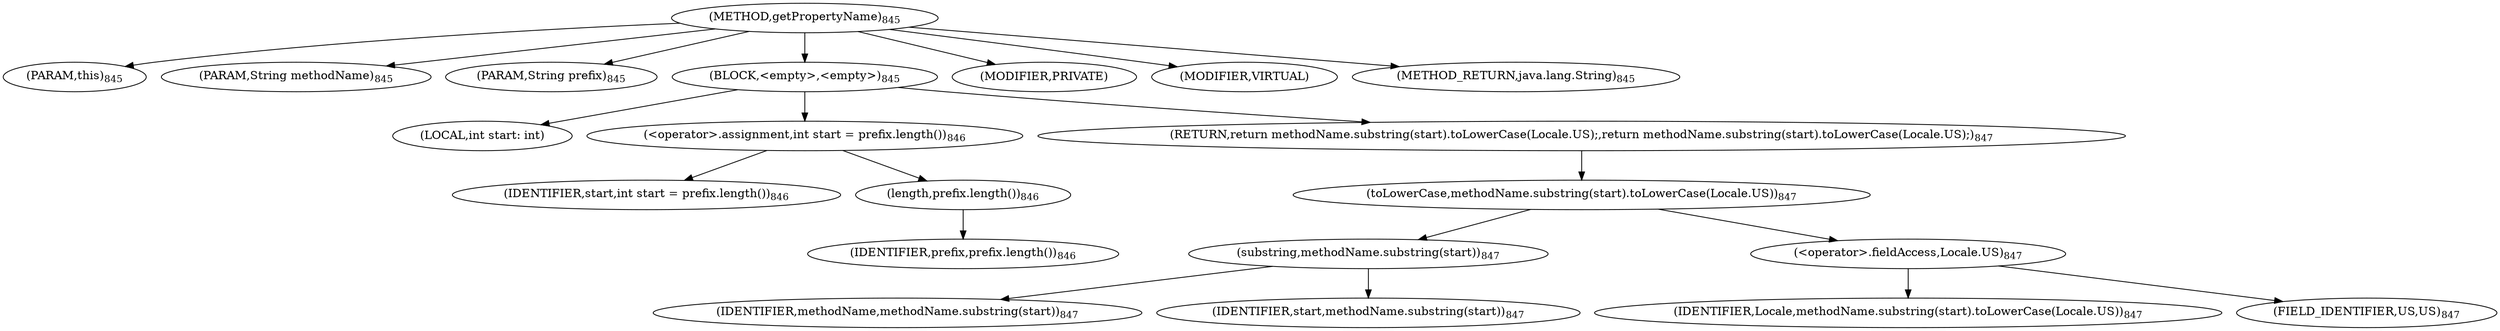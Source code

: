 digraph "getPropertyName" {  
"1374" [label = <(METHOD,getPropertyName)<SUB>845</SUB>> ]
"1375" [label = <(PARAM,this)<SUB>845</SUB>> ]
"1376" [label = <(PARAM,String methodName)<SUB>845</SUB>> ]
"1377" [label = <(PARAM,String prefix)<SUB>845</SUB>> ]
"1378" [label = <(BLOCK,&lt;empty&gt;,&lt;empty&gt;)<SUB>845</SUB>> ]
"1379" [label = <(LOCAL,int start: int)> ]
"1380" [label = <(&lt;operator&gt;.assignment,int start = prefix.length())<SUB>846</SUB>> ]
"1381" [label = <(IDENTIFIER,start,int start = prefix.length())<SUB>846</SUB>> ]
"1382" [label = <(length,prefix.length())<SUB>846</SUB>> ]
"1383" [label = <(IDENTIFIER,prefix,prefix.length())<SUB>846</SUB>> ]
"1384" [label = <(RETURN,return methodName.substring(start).toLowerCase(Locale.US);,return methodName.substring(start).toLowerCase(Locale.US);)<SUB>847</SUB>> ]
"1385" [label = <(toLowerCase,methodName.substring(start).toLowerCase(Locale.US))<SUB>847</SUB>> ]
"1386" [label = <(substring,methodName.substring(start))<SUB>847</SUB>> ]
"1387" [label = <(IDENTIFIER,methodName,methodName.substring(start))<SUB>847</SUB>> ]
"1388" [label = <(IDENTIFIER,start,methodName.substring(start))<SUB>847</SUB>> ]
"1389" [label = <(&lt;operator&gt;.fieldAccess,Locale.US)<SUB>847</SUB>> ]
"1390" [label = <(IDENTIFIER,Locale,methodName.substring(start).toLowerCase(Locale.US))<SUB>847</SUB>> ]
"1391" [label = <(FIELD_IDENTIFIER,US,US)<SUB>847</SUB>> ]
"1392" [label = <(MODIFIER,PRIVATE)> ]
"1393" [label = <(MODIFIER,VIRTUAL)> ]
"1394" [label = <(METHOD_RETURN,java.lang.String)<SUB>845</SUB>> ]
  "1374" -> "1375" 
  "1374" -> "1376" 
  "1374" -> "1377" 
  "1374" -> "1378" 
  "1374" -> "1392" 
  "1374" -> "1393" 
  "1374" -> "1394" 
  "1378" -> "1379" 
  "1378" -> "1380" 
  "1378" -> "1384" 
  "1380" -> "1381" 
  "1380" -> "1382" 
  "1382" -> "1383" 
  "1384" -> "1385" 
  "1385" -> "1386" 
  "1385" -> "1389" 
  "1386" -> "1387" 
  "1386" -> "1388" 
  "1389" -> "1390" 
  "1389" -> "1391" 
}

